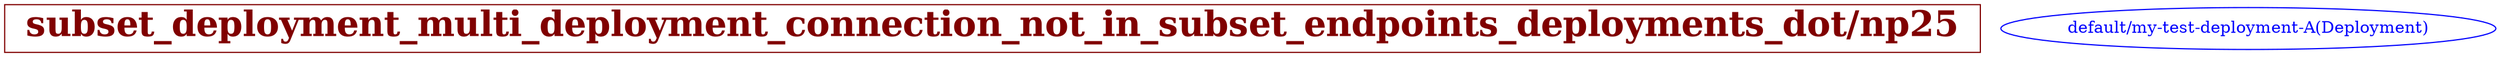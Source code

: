// The Connectivity Graph of np25
digraph {
	HEADER [shape="box" label=< <B>subset_deployment_multi_deployment_connection_not_in_subset_endpoints_deployments_dot/np25</B> > fontsize=30 color=webmaroon fontcolor=webmaroon];
	"default/my-test-deployment-A(Deployment)" [label="default/my-test-deployment-A(Deployment)" color="blue" fontcolor="blue"]
}


